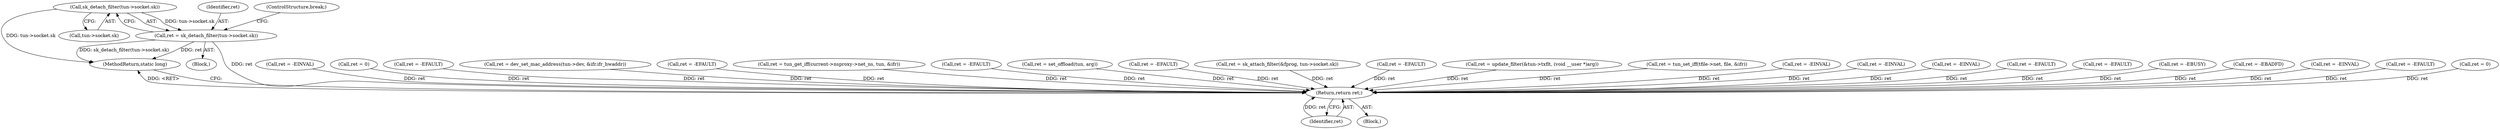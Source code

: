 digraph "0_linux_a117dacde0288f3ec60b6e5bcedae8fa37ee0dfc@pointer" {
"1000623" [label="(Call,sk_detach_filter(tun->socket.sk))"];
"1000621" [label="(Call,ret = sk_detach_filter(tun->socket.sk))"];
"1000642" [label="(Return,return ret;)"];
"1000559" [label="(Call,ret = -EINVAL)"];
"1000374" [label="(Call,ret = 0)"];
"1000490" [label="(Call,ret = -EFAULT)"];
"1000462" [label="(Call,ret = dev_set_mac_address(tun->dev, &ifr.ifr_hwaddr))"];
"1000221" [label="(Call,ret = -EFAULT)"];
"1000246" [label="(Call,ret = tun_get_iff(current->nsproxy->net_ns, tun, &ifr))"];
"1000643" [label="(Identifier,ret)"];
"1000622" [label="(Identifier,ret)"];
"1000584" [label="(Call,ret = -EFAULT)"];
"1000386" [label="(Call,ret = set_offload(tun, arg))"];
"1000629" [label="(ControlStructure,break;)"];
"1000117" [label="(Block,)"];
"1000504" [label="(Call,ret = -EFAULT)"];
"1000596" [label="(Call,ret = sk_attach_filter(&fprog, tun->socket.sk))"];
"1000546" [label="(Call,ret = -EFAULT)"];
"1000406" [label="(Call,ret = update_filter(&tun->txflt, (void __user *)arg))"];
"1000203" [label="(Call,ret = tun_set_iff(tfile->net, file, &ifr))"];
"1000631" [label="(Call,ret = -EINVAL)"];
"1000393" [label="(Call,ret = -EINVAL)"];
"1000621" [label="(Call,ret = sk_detach_filter(tun->socket.sk))"];
"1000608" [label="(Call,ret = -EINVAL)"];
"1000266" [label="(Call,ret = -EFAULT)"];
"1000532" [label="(Call,ret = -EFAULT)"];
"1000623" [label="(Call,sk_detach_filter(tun->socket.sk))"];
"1000244" [label="(Block,)"];
"1000350" [label="(Call,ret = -EBUSY)"];
"1000226" [label="(Call,ret = -EBADFD)"];
"1000571" [label="(Call,ret = -EINVAL)"];
"1000642" [label="(Return,return ret;)"];
"1000447" [label="(Call,ret = -EFAULT)"];
"1000644" [label="(MethodReturn,static long)"];
"1000624" [label="(Call,tun->socket.sk)"];
"1000239" [label="(Call,ret = 0)"];
"1000623" -> "1000621"  [label="AST: "];
"1000623" -> "1000624"  [label="CFG: "];
"1000624" -> "1000623"  [label="AST: "];
"1000621" -> "1000623"  [label="CFG: "];
"1000623" -> "1000644"  [label="DDG: tun->socket.sk"];
"1000623" -> "1000621"  [label="DDG: tun->socket.sk"];
"1000621" -> "1000244"  [label="AST: "];
"1000622" -> "1000621"  [label="AST: "];
"1000629" -> "1000621"  [label="CFG: "];
"1000621" -> "1000644"  [label="DDG: ret"];
"1000621" -> "1000644"  [label="DDG: sk_detach_filter(tun->socket.sk)"];
"1000621" -> "1000642"  [label="DDG: ret"];
"1000642" -> "1000117"  [label="AST: "];
"1000642" -> "1000643"  [label="CFG: "];
"1000643" -> "1000642"  [label="AST: "];
"1000644" -> "1000642"  [label="CFG: "];
"1000642" -> "1000644"  [label="DDG: <RET>"];
"1000643" -> "1000642"  [label="DDG: ret"];
"1000532" -> "1000642"  [label="DDG: ret"];
"1000350" -> "1000642"  [label="DDG: ret"];
"1000631" -> "1000642"  [label="DDG: ret"];
"1000596" -> "1000642"  [label="DDG: ret"];
"1000239" -> "1000642"  [label="DDG: ret"];
"1000266" -> "1000642"  [label="DDG: ret"];
"1000386" -> "1000642"  [label="DDG: ret"];
"1000571" -> "1000642"  [label="DDG: ret"];
"1000504" -> "1000642"  [label="DDG: ret"];
"1000546" -> "1000642"  [label="DDG: ret"];
"1000447" -> "1000642"  [label="DDG: ret"];
"1000608" -> "1000642"  [label="DDG: ret"];
"1000203" -> "1000642"  [label="DDG: ret"];
"1000559" -> "1000642"  [label="DDG: ret"];
"1000393" -> "1000642"  [label="DDG: ret"];
"1000374" -> "1000642"  [label="DDG: ret"];
"1000226" -> "1000642"  [label="DDG: ret"];
"1000406" -> "1000642"  [label="DDG: ret"];
"1000462" -> "1000642"  [label="DDG: ret"];
"1000221" -> "1000642"  [label="DDG: ret"];
"1000490" -> "1000642"  [label="DDG: ret"];
"1000584" -> "1000642"  [label="DDG: ret"];
"1000246" -> "1000642"  [label="DDG: ret"];
}
